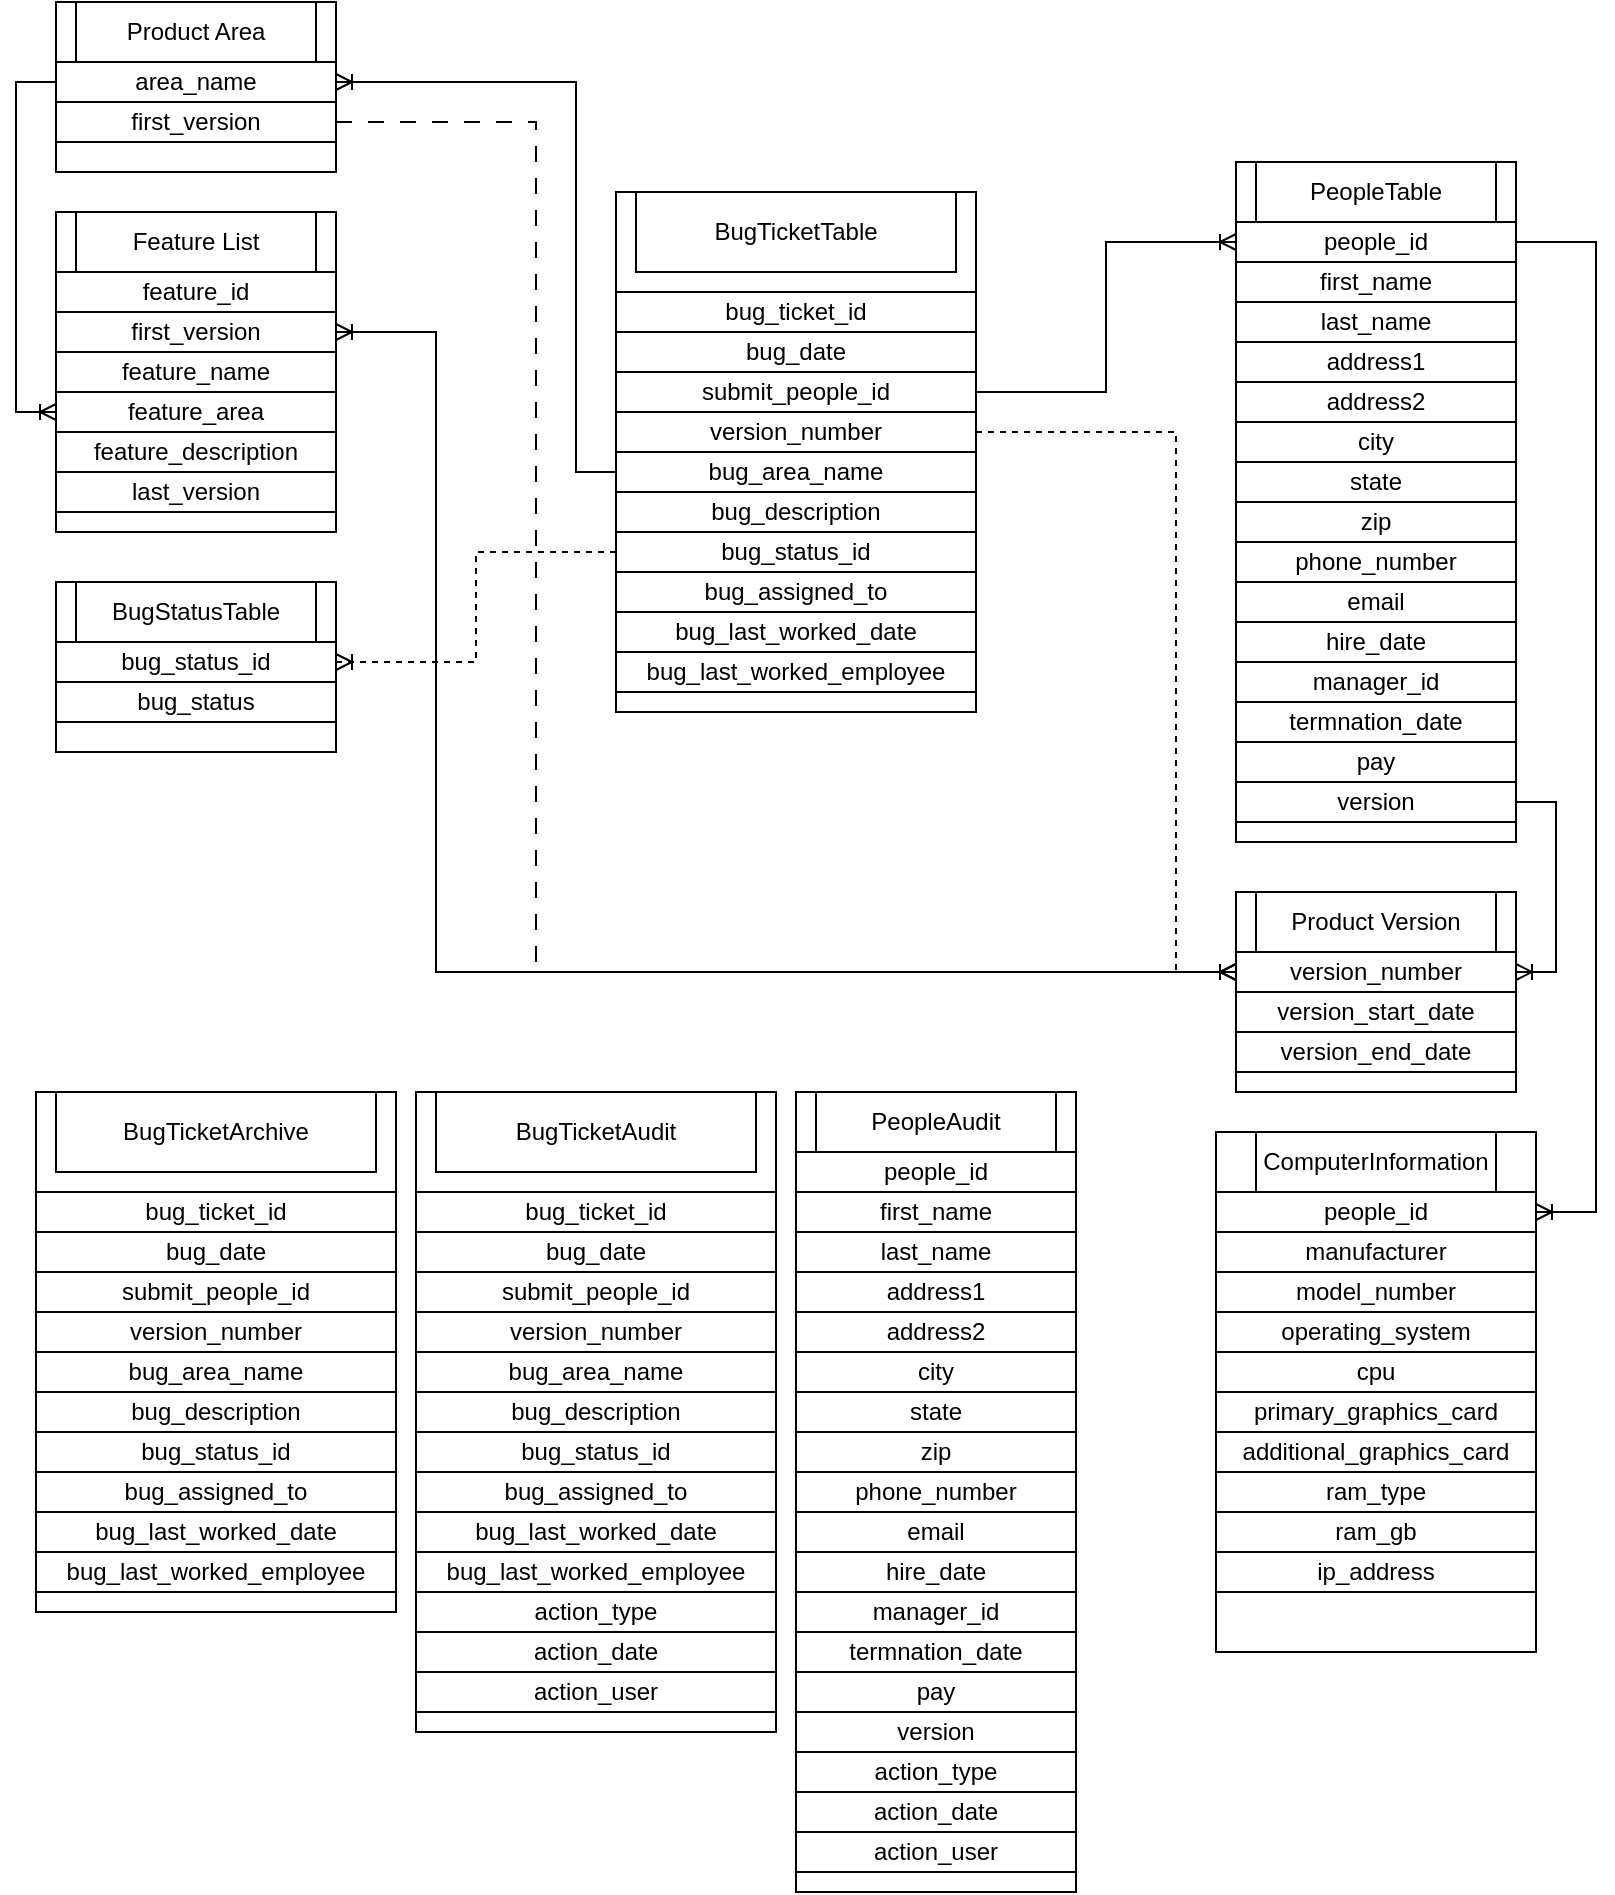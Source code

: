<mxfile version="21.2.1" type="device">
  <diagram id="R2lEEEUBdFMjLlhIrx00" name="Page-1">
    <mxGraphModel dx="1038" dy="622" grid="1" gridSize="10" guides="1" tooltips="1" connect="1" arrows="1" fold="1" page="1" pageScale="1" pageWidth="850" pageHeight="1100" math="0" shadow="0" extFonts="Permanent Marker^https://fonts.googleapis.com/css?family=Permanent+Marker">
      <root>
        <mxCell id="0" />
        <mxCell id="1" parent="0" />
        <mxCell id="vnxCuMvwRM67W45ZYCET-4" value="" style="rounded=0;whiteSpace=wrap;html=1;" parent="1" vertex="1">
          <mxGeometry x="320" y="120" width="180" height="260" as="geometry" />
        </mxCell>
        <mxCell id="vnxCuMvwRM67W45ZYCET-6" value="" style="rounded=0;whiteSpace=wrap;html=1;" parent="1" vertex="1">
          <mxGeometry x="330" y="120" width="160" height="40" as="geometry" />
        </mxCell>
        <mxCell id="vnxCuMvwRM67W45ZYCET-8" value="bug_ticket_id" style="text;html=1;strokeColor=default;fillColor=none;align=center;verticalAlign=middle;whiteSpace=wrap;rounded=0;" parent="1" vertex="1">
          <mxGeometry x="320" y="170" width="180" height="20" as="geometry" />
        </mxCell>
        <mxCell id="vnxCuMvwRM67W45ZYCET-9" value="bug_date" style="text;html=1;strokeColor=default;fillColor=none;align=center;verticalAlign=middle;whiteSpace=wrap;rounded=0;" parent="1" vertex="1">
          <mxGeometry x="320" y="190" width="180" height="20" as="geometry" />
        </mxCell>
        <mxCell id="vnxCuMvwRM67W45ZYCET-127" style="edgeStyle=orthogonalEdgeStyle;rounded=0;orthogonalLoop=1;jettySize=auto;html=1;exitX=1;exitY=0.5;exitDx=0;exitDy=0;entryX=0;entryY=0.5;entryDx=0;entryDy=0;endArrow=ERoneToMany;endFill=0;" parent="1" source="vnxCuMvwRM67W45ZYCET-10" target="vnxCuMvwRM67W45ZYCET-35" edge="1">
          <mxGeometry relative="1" as="geometry" />
        </mxCell>
        <mxCell id="vnxCuMvwRM67W45ZYCET-10" value="submit_people_id" style="text;html=1;strokeColor=default;fillColor=none;align=center;verticalAlign=middle;whiteSpace=wrap;rounded=0;" parent="1" vertex="1">
          <mxGeometry x="320" y="210" width="180" height="20" as="geometry" />
        </mxCell>
        <mxCell id="vnxCuMvwRM67W45ZYCET-11" value="version_number" style="text;html=1;strokeColor=default;fillColor=none;align=center;verticalAlign=middle;whiteSpace=wrap;rounded=0;" parent="1" vertex="1">
          <mxGeometry x="320" y="230" width="180" height="20" as="geometry" />
        </mxCell>
        <mxCell id="vnxCuMvwRM67W45ZYCET-12" value="bug_area_name" style="text;html=1;strokeColor=default;fillColor=none;align=center;verticalAlign=middle;whiteSpace=wrap;rounded=0;" parent="1" vertex="1">
          <mxGeometry x="320" y="250" width="180" height="20" as="geometry" />
        </mxCell>
        <mxCell id="vnxCuMvwRM67W45ZYCET-13" value="bug_description" style="text;html=1;strokeColor=default;fillColor=none;align=center;verticalAlign=middle;whiteSpace=wrap;rounded=0;" parent="1" vertex="1">
          <mxGeometry x="320" y="270" width="180" height="20" as="geometry" />
        </mxCell>
        <mxCell id="vnxCuMvwRM67W45ZYCET-14" value="BugTicketTable" style="text;html=1;strokeColor=none;fillColor=none;align=center;verticalAlign=middle;whiteSpace=wrap;rounded=0;" parent="1" vertex="1">
          <mxGeometry x="340" y="125" width="140" height="30" as="geometry" />
        </mxCell>
        <mxCell id="vnxCuMvwRM67W45ZYCET-15" value="" style="rounded=0;whiteSpace=wrap;html=1;" parent="1" vertex="1">
          <mxGeometry x="620" y="590" width="160" height="260" as="geometry" />
        </mxCell>
        <mxCell id="vnxCuMvwRM67W45ZYCET-16" value="" style="rounded=0;whiteSpace=wrap;html=1;" parent="1" vertex="1">
          <mxGeometry x="640" y="590" width="120" height="30" as="geometry" />
        </mxCell>
        <mxCell id="vnxCuMvwRM67W45ZYCET-17" value="people_id" style="text;html=1;strokeColor=default;fillColor=none;align=center;verticalAlign=middle;whiteSpace=wrap;rounded=0;" parent="1" vertex="1">
          <mxGeometry x="620" y="620" width="160" height="20" as="geometry" />
        </mxCell>
        <mxCell id="vnxCuMvwRM67W45ZYCET-18" value="manufacturer" style="text;html=1;strokeColor=default;fillColor=none;align=center;verticalAlign=middle;whiteSpace=wrap;rounded=0;" parent="1" vertex="1">
          <mxGeometry x="620" y="640" width="160" height="20" as="geometry" />
        </mxCell>
        <mxCell id="vnxCuMvwRM67W45ZYCET-19" value="model_number" style="text;html=1;strokeColor=default;fillColor=none;align=center;verticalAlign=middle;whiteSpace=wrap;rounded=0;" parent="1" vertex="1">
          <mxGeometry x="620" y="660" width="160" height="20" as="geometry" />
        </mxCell>
        <mxCell id="vnxCuMvwRM67W45ZYCET-20" value="cpu" style="text;html=1;strokeColor=default;fillColor=none;align=center;verticalAlign=middle;whiteSpace=wrap;rounded=0;" parent="1" vertex="1">
          <mxGeometry x="620" y="700" width="160" height="20" as="geometry" />
        </mxCell>
        <mxCell id="vnxCuMvwRM67W45ZYCET-21" value="primary_graphics_card" style="text;html=1;strokeColor=default;fillColor=none;align=center;verticalAlign=middle;whiteSpace=wrap;rounded=0;" parent="1" vertex="1">
          <mxGeometry x="620" y="720" width="160" height="20" as="geometry" />
        </mxCell>
        <mxCell id="vnxCuMvwRM67W45ZYCET-22" value="additional_graphics_card" style="text;html=1;strokeColor=default;fillColor=none;align=center;verticalAlign=middle;whiteSpace=wrap;rounded=0;" parent="1" vertex="1">
          <mxGeometry x="620" y="740" width="160" height="20" as="geometry" />
        </mxCell>
        <mxCell id="vnxCuMvwRM67W45ZYCET-23" value="ComputerInformation" style="text;html=1;strokeColor=none;fillColor=none;align=center;verticalAlign=middle;whiteSpace=wrap;rounded=0;" parent="1" vertex="1">
          <mxGeometry x="640" y="590" width="120" height="30" as="geometry" />
        </mxCell>
        <mxCell id="vnxCuMvwRM67W45ZYCET-24" value="" style="rounded=0;whiteSpace=wrap;html=1;" parent="1" vertex="1">
          <mxGeometry x="40" y="315" width="140" height="85" as="geometry" />
        </mxCell>
        <mxCell id="vnxCuMvwRM67W45ZYCET-25" value="" style="rounded=0;whiteSpace=wrap;html=1;" parent="1" vertex="1">
          <mxGeometry x="50" y="315" width="120" height="30" as="geometry" />
        </mxCell>
        <mxCell id="vnxCuMvwRM67W45ZYCET-131" style="edgeStyle=orthogonalEdgeStyle;rounded=0;orthogonalLoop=1;jettySize=auto;html=1;exitX=0;exitY=0.5;exitDx=0;exitDy=0;entryX=1;entryY=0.5;entryDx=0;entryDy=0;dashed=1;endArrow=ERoneToMany;endFill=0;" parent="1" source="vnxCuMvwRM67W45ZYCET-80" target="vnxCuMvwRM67W45ZYCET-26" edge="1">
          <mxGeometry relative="1" as="geometry">
            <Array as="points">
              <mxPoint x="250" y="300" />
              <mxPoint x="250" y="355" />
            </Array>
          </mxGeometry>
        </mxCell>
        <mxCell id="vnxCuMvwRM67W45ZYCET-26" value="bug_status_id" style="text;html=1;strokeColor=default;fillColor=none;align=center;verticalAlign=middle;whiteSpace=wrap;rounded=0;" parent="1" vertex="1">
          <mxGeometry x="40" y="345" width="140" height="20" as="geometry" />
        </mxCell>
        <mxCell id="vnxCuMvwRM67W45ZYCET-27" value="bug_status" style="text;html=1;strokeColor=default;fillColor=none;align=center;verticalAlign=middle;whiteSpace=wrap;rounded=0;" parent="1" vertex="1">
          <mxGeometry x="40" y="365" width="140" height="20" as="geometry" />
        </mxCell>
        <mxCell id="vnxCuMvwRM67W45ZYCET-32" value="BugStatusTable" style="text;html=1;strokeColor=none;fillColor=none;align=center;verticalAlign=middle;whiteSpace=wrap;rounded=0;" parent="1" vertex="1">
          <mxGeometry x="50" y="315" width="120" height="30" as="geometry" />
        </mxCell>
        <mxCell id="vnxCuMvwRM67W45ZYCET-33" value="" style="rounded=0;whiteSpace=wrap;html=1;" parent="1" vertex="1">
          <mxGeometry x="630" y="105" width="140" height="340" as="geometry" />
        </mxCell>
        <mxCell id="vnxCuMvwRM67W45ZYCET-34" value="" style="rounded=0;whiteSpace=wrap;html=1;" parent="1" vertex="1">
          <mxGeometry x="640" y="105" width="120" height="30" as="geometry" />
        </mxCell>
        <mxCell id="vnxCuMvwRM67W45ZYCET-139" style="edgeStyle=orthogonalEdgeStyle;rounded=0;orthogonalLoop=1;jettySize=auto;html=1;exitX=1;exitY=0.5;exitDx=0;exitDy=0;entryX=1;entryY=0.5;entryDx=0;entryDy=0;endArrow=ERoneToMany;endFill=0;" parent="1" source="vnxCuMvwRM67W45ZYCET-35" target="vnxCuMvwRM67W45ZYCET-17" edge="1">
          <mxGeometry relative="1" as="geometry">
            <Array as="points">
              <mxPoint x="810" y="145" />
              <mxPoint x="810" y="630" />
            </Array>
          </mxGeometry>
        </mxCell>
        <mxCell id="vnxCuMvwRM67W45ZYCET-35" value="people_id" style="text;html=1;strokeColor=default;fillColor=none;align=center;verticalAlign=middle;whiteSpace=wrap;rounded=0;" parent="1" vertex="1">
          <mxGeometry x="630" y="135" width="140" height="20" as="geometry" />
        </mxCell>
        <mxCell id="vnxCuMvwRM67W45ZYCET-36" value="first_name" style="text;html=1;strokeColor=default;fillColor=none;align=center;verticalAlign=middle;whiteSpace=wrap;rounded=0;" parent="1" vertex="1">
          <mxGeometry x="630" y="155" width="140" height="20" as="geometry" />
        </mxCell>
        <mxCell id="vnxCuMvwRM67W45ZYCET-37" value="last_name" style="text;html=1;strokeColor=default;fillColor=none;align=center;verticalAlign=middle;whiteSpace=wrap;rounded=0;" parent="1" vertex="1">
          <mxGeometry x="630" y="175" width="140" height="20" as="geometry" />
        </mxCell>
        <mxCell id="vnxCuMvwRM67W45ZYCET-38" value="address1" style="text;html=1;strokeColor=default;fillColor=none;align=center;verticalAlign=middle;whiteSpace=wrap;rounded=0;" parent="1" vertex="1">
          <mxGeometry x="630" y="195" width="140" height="20" as="geometry" />
        </mxCell>
        <mxCell id="vnxCuMvwRM67W45ZYCET-39" value="address2" style="text;html=1;strokeColor=default;fillColor=none;align=center;verticalAlign=middle;whiteSpace=wrap;rounded=0;" parent="1" vertex="1">
          <mxGeometry x="630" y="215" width="140" height="20" as="geometry" />
        </mxCell>
        <mxCell id="vnxCuMvwRM67W45ZYCET-40" value="city" style="text;html=1;strokeColor=default;fillColor=none;align=center;verticalAlign=middle;whiteSpace=wrap;rounded=0;" parent="1" vertex="1">
          <mxGeometry x="630" y="235" width="140" height="20" as="geometry" />
        </mxCell>
        <mxCell id="vnxCuMvwRM67W45ZYCET-41" value="PeopleTable" style="text;html=1;strokeColor=none;fillColor=none;align=center;verticalAlign=middle;whiteSpace=wrap;rounded=0;" parent="1" vertex="1">
          <mxGeometry x="640" y="105" width="120" height="30" as="geometry" />
        </mxCell>
        <mxCell id="vnxCuMvwRM67W45ZYCET-42" value="" style="rounded=0;whiteSpace=wrap;html=1;" parent="1" vertex="1">
          <mxGeometry x="630" y="470" width="140" height="100" as="geometry" />
        </mxCell>
        <mxCell id="vnxCuMvwRM67W45ZYCET-43" value="" style="rounded=0;whiteSpace=wrap;html=1;" parent="1" vertex="1">
          <mxGeometry x="640" y="470" width="120" height="30" as="geometry" />
        </mxCell>
        <mxCell id="vnxCuMvwRM67W45ZYCET-44" value="version_number" style="text;html=1;strokeColor=default;fillColor=none;align=center;verticalAlign=middle;whiteSpace=wrap;rounded=0;" parent="1" vertex="1">
          <mxGeometry x="630" y="500" width="140" height="20" as="geometry" />
        </mxCell>
        <mxCell id="vnxCuMvwRM67W45ZYCET-45" value="version_start_date" style="text;html=1;strokeColor=default;fillColor=none;align=center;verticalAlign=middle;whiteSpace=wrap;rounded=0;" parent="1" vertex="1">
          <mxGeometry x="630" y="520" width="140" height="20" as="geometry" />
        </mxCell>
        <mxCell id="vnxCuMvwRM67W45ZYCET-46" value="version_end_date" style="text;html=1;strokeColor=default;fillColor=none;align=center;verticalAlign=middle;whiteSpace=wrap;rounded=0;" parent="1" vertex="1">
          <mxGeometry x="630" y="540" width="140" height="20" as="geometry" />
        </mxCell>
        <mxCell id="vnxCuMvwRM67W45ZYCET-50" value="Product Version" style="text;html=1;strokeColor=none;fillColor=none;align=center;verticalAlign=middle;whiteSpace=wrap;rounded=0;" parent="1" vertex="1">
          <mxGeometry x="640" y="470" width="120" height="30" as="geometry" />
        </mxCell>
        <mxCell id="vnxCuMvwRM67W45ZYCET-51" value="" style="rounded=0;whiteSpace=wrap;html=1;" parent="1" vertex="1">
          <mxGeometry x="40" y="25" width="140" height="85" as="geometry" />
        </mxCell>
        <mxCell id="vnxCuMvwRM67W45ZYCET-52" value="" style="rounded=0;whiteSpace=wrap;html=1;" parent="1" vertex="1">
          <mxGeometry x="50" y="25" width="120" height="30" as="geometry" />
        </mxCell>
        <mxCell id="vnxCuMvwRM67W45ZYCET-130" style="edgeStyle=orthogonalEdgeStyle;rounded=0;orthogonalLoop=1;jettySize=auto;html=1;exitX=0;exitY=0.5;exitDx=0;exitDy=0;entryX=1;entryY=0.5;entryDx=0;entryDy=0;endArrow=ERoneToMany;endFill=0;" parent="1" source="vnxCuMvwRM67W45ZYCET-12" target="vnxCuMvwRM67W45ZYCET-53" edge="1">
          <mxGeometry relative="1" as="geometry">
            <Array as="points">
              <mxPoint x="300" y="260" />
              <mxPoint x="300" y="65" />
            </Array>
          </mxGeometry>
        </mxCell>
        <mxCell id="vnxCuMvwRM67W45ZYCET-53" value="area_name" style="text;html=1;strokeColor=default;fillColor=none;align=center;verticalAlign=middle;whiteSpace=wrap;rounded=0;" parent="1" vertex="1">
          <mxGeometry x="40" y="55" width="140" height="20" as="geometry" />
        </mxCell>
        <mxCell id="vnxCuMvwRM67W45ZYCET-138" style="edgeStyle=orthogonalEdgeStyle;rounded=0;orthogonalLoop=1;jettySize=auto;html=1;exitX=1;exitY=0.5;exitDx=0;exitDy=0;dashed=1;dashPattern=8 8;endArrow=ERoneToMany;endFill=0;" parent="1" source="vnxCuMvwRM67W45ZYCET-54" edge="1">
          <mxGeometry relative="1" as="geometry">
            <mxPoint x="630" y="510" as="targetPoint" />
            <Array as="points">
              <mxPoint x="280" y="85" />
              <mxPoint x="280" y="510" />
              <mxPoint x="630" y="510" />
            </Array>
          </mxGeometry>
        </mxCell>
        <mxCell id="vnxCuMvwRM67W45ZYCET-54" value="first_version" style="text;html=1;strokeColor=default;fillColor=none;align=center;verticalAlign=middle;whiteSpace=wrap;rounded=0;" parent="1" vertex="1">
          <mxGeometry x="40" y="75" width="140" height="20" as="geometry" />
        </mxCell>
        <mxCell id="vnxCuMvwRM67W45ZYCET-59" value="Product Area" style="text;html=1;strokeColor=none;fillColor=none;align=center;verticalAlign=middle;whiteSpace=wrap;rounded=0;" parent="1" vertex="1">
          <mxGeometry x="50" y="25" width="120" height="30" as="geometry" />
        </mxCell>
        <mxCell id="vnxCuMvwRM67W45ZYCET-69" value="" style="rounded=0;whiteSpace=wrap;html=1;" parent="1" vertex="1">
          <mxGeometry x="40" y="130" width="140" height="160" as="geometry" />
        </mxCell>
        <mxCell id="vnxCuMvwRM67W45ZYCET-70" value="" style="rounded=0;whiteSpace=wrap;html=1;" parent="1" vertex="1">
          <mxGeometry x="50" y="130" width="120" height="30" as="geometry" />
        </mxCell>
        <mxCell id="vnxCuMvwRM67W45ZYCET-71" value="feature_id" style="text;html=1;strokeColor=default;fillColor=none;align=center;verticalAlign=middle;whiteSpace=wrap;rounded=0;" parent="1" vertex="1">
          <mxGeometry x="40" y="160" width="140" height="20" as="geometry" />
        </mxCell>
        <mxCell id="vnxCuMvwRM67W45ZYCET-136" style="edgeStyle=orthogonalEdgeStyle;rounded=0;orthogonalLoop=1;jettySize=auto;html=1;exitX=0;exitY=0.5;exitDx=0;exitDy=0;entryX=1;entryY=0.5;entryDx=0;entryDy=0;endArrow=ERoneToMany;endFill=0;" parent="1" source="vnxCuMvwRM67W45ZYCET-44" target="vnxCuMvwRM67W45ZYCET-72" edge="1">
          <mxGeometry relative="1" as="geometry">
            <Array as="points">
              <mxPoint x="230" y="510" />
              <mxPoint x="230" y="190" />
            </Array>
          </mxGeometry>
        </mxCell>
        <mxCell id="vnxCuMvwRM67W45ZYCET-72" value="first_version" style="text;html=1;strokeColor=default;fillColor=none;align=center;verticalAlign=middle;whiteSpace=wrap;rounded=0;" parent="1" vertex="1">
          <mxGeometry x="40" y="180" width="140" height="20" as="geometry" />
        </mxCell>
        <mxCell id="vnxCuMvwRM67W45ZYCET-73" value="feature_name" style="text;html=1;strokeColor=default;fillColor=none;align=center;verticalAlign=middle;whiteSpace=wrap;rounded=0;" parent="1" vertex="1">
          <mxGeometry x="40" y="200" width="140" height="20" as="geometry" />
        </mxCell>
        <mxCell id="vnxCuMvwRM67W45ZYCET-135" style="edgeStyle=orthogonalEdgeStyle;rounded=0;orthogonalLoop=1;jettySize=auto;html=1;exitX=0;exitY=0.5;exitDx=0;exitDy=0;entryX=0;entryY=0.5;entryDx=0;entryDy=0;endArrow=ERoneToMany;endFill=0;" parent="1" source="vnxCuMvwRM67W45ZYCET-53" target="vnxCuMvwRM67W45ZYCET-74" edge="1">
          <mxGeometry relative="1" as="geometry" />
        </mxCell>
        <mxCell id="vnxCuMvwRM67W45ZYCET-74" value="feature_area" style="text;html=1;strokeColor=default;fillColor=none;align=center;verticalAlign=middle;whiteSpace=wrap;rounded=0;" parent="1" vertex="1">
          <mxGeometry x="40" y="220" width="140" height="20" as="geometry" />
        </mxCell>
        <mxCell id="vnxCuMvwRM67W45ZYCET-75" value="feature_description" style="text;html=1;strokeColor=default;fillColor=none;align=center;verticalAlign=middle;whiteSpace=wrap;rounded=0;" parent="1" vertex="1">
          <mxGeometry x="40" y="240" width="140" height="20" as="geometry" />
        </mxCell>
        <mxCell id="vnxCuMvwRM67W45ZYCET-76" value="last_version" style="text;html=1;strokeColor=default;fillColor=none;align=center;verticalAlign=middle;whiteSpace=wrap;rounded=0;" parent="1" vertex="1">
          <mxGeometry x="40" y="260" width="140" height="20" as="geometry" />
        </mxCell>
        <mxCell id="vnxCuMvwRM67W45ZYCET-77" value="Feature List" style="text;html=1;strokeColor=none;fillColor=none;align=center;verticalAlign=middle;whiteSpace=wrap;rounded=0;" parent="1" vertex="1">
          <mxGeometry x="50" y="130" width="120" height="30" as="geometry" />
        </mxCell>
        <mxCell id="vnxCuMvwRM67W45ZYCET-78" value="bug_last_worked_date" style="text;html=1;strokeColor=default;fillColor=none;align=center;verticalAlign=middle;whiteSpace=wrap;rounded=0;" parent="1" vertex="1">
          <mxGeometry x="320" y="330" width="180" height="20" as="geometry" />
        </mxCell>
        <mxCell id="vnxCuMvwRM67W45ZYCET-79" value="bug_assigned_to" style="text;html=1;strokeColor=default;fillColor=none;align=center;verticalAlign=middle;whiteSpace=wrap;rounded=0;" parent="1" vertex="1">
          <mxGeometry x="320" y="310" width="180" height="20" as="geometry" />
        </mxCell>
        <mxCell id="vnxCuMvwRM67W45ZYCET-80" value="bug_status_id" style="text;html=1;strokeColor=default;fillColor=none;align=center;verticalAlign=middle;whiteSpace=wrap;rounded=0;" parent="1" vertex="1">
          <mxGeometry x="320" y="290" width="180" height="20" as="geometry" />
        </mxCell>
        <mxCell id="vnxCuMvwRM67W45ZYCET-81" value="bug_last_worked_employee" style="text;html=1;strokeColor=default;fillColor=none;align=center;verticalAlign=middle;whiteSpace=wrap;rounded=0;" parent="1" vertex="1">
          <mxGeometry x="320" y="350" width="180" height="20" as="geometry" />
        </mxCell>
        <mxCell id="vnxCuMvwRM67W45ZYCET-85" value="state" style="text;html=1;strokeColor=default;fillColor=none;align=center;verticalAlign=middle;whiteSpace=wrap;rounded=0;" parent="1" vertex="1">
          <mxGeometry x="630" y="255" width="140" height="20" as="geometry" />
        </mxCell>
        <mxCell id="vnxCuMvwRM67W45ZYCET-86" value="zip" style="text;html=1;strokeColor=default;fillColor=none;align=center;verticalAlign=middle;whiteSpace=wrap;rounded=0;" parent="1" vertex="1">
          <mxGeometry x="630" y="275" width="140" height="20" as="geometry" />
        </mxCell>
        <mxCell id="vnxCuMvwRM67W45ZYCET-87" value="phone_number" style="text;html=1;strokeColor=default;fillColor=none;align=center;verticalAlign=middle;whiteSpace=wrap;rounded=0;" parent="1" vertex="1">
          <mxGeometry x="630" y="295" width="140" height="20" as="geometry" />
        </mxCell>
        <mxCell id="vnxCuMvwRM67W45ZYCET-88" value="email" style="text;html=1;strokeColor=default;fillColor=none;align=center;verticalAlign=middle;whiteSpace=wrap;rounded=0;" parent="1" vertex="1">
          <mxGeometry x="630" y="315" width="140" height="20" as="geometry" />
        </mxCell>
        <mxCell id="vnxCuMvwRM67W45ZYCET-89" value="hire_date" style="text;html=1;strokeColor=default;fillColor=none;align=center;verticalAlign=middle;whiteSpace=wrap;rounded=0;" parent="1" vertex="1">
          <mxGeometry x="630" y="335" width="140" height="20" as="geometry" />
        </mxCell>
        <mxCell id="vnxCuMvwRM67W45ZYCET-90" value="manager_id" style="text;html=1;strokeColor=default;fillColor=none;align=center;verticalAlign=middle;whiteSpace=wrap;rounded=0;" parent="1" vertex="1">
          <mxGeometry x="630" y="355" width="140" height="20" as="geometry" />
        </mxCell>
        <mxCell id="vnxCuMvwRM67W45ZYCET-91" value="termnation_date" style="text;html=1;strokeColor=default;fillColor=none;align=center;verticalAlign=middle;whiteSpace=wrap;rounded=0;" parent="1" vertex="1">
          <mxGeometry x="630" y="375" width="140" height="20" as="geometry" />
        </mxCell>
        <mxCell id="vnxCuMvwRM67W45ZYCET-92" value="pay" style="text;html=1;strokeColor=default;fillColor=none;align=center;verticalAlign=middle;whiteSpace=wrap;rounded=0;" parent="1" vertex="1">
          <mxGeometry x="630" y="395" width="140" height="20" as="geometry" />
        </mxCell>
        <mxCell id="vnxCuMvwRM67W45ZYCET-128" style="edgeStyle=orthogonalEdgeStyle;rounded=0;orthogonalLoop=1;jettySize=auto;html=1;exitX=1;exitY=0.5;exitDx=0;exitDy=0;entryX=1;entryY=0.5;entryDx=0;entryDy=0;endArrow=ERoneToMany;endFill=0;" parent="1" source="vnxCuMvwRM67W45ZYCET-93" target="vnxCuMvwRM67W45ZYCET-44" edge="1">
          <mxGeometry relative="1" as="geometry" />
        </mxCell>
        <mxCell id="vnxCuMvwRM67W45ZYCET-93" value="version" style="text;html=1;strokeColor=default;fillColor=none;align=center;verticalAlign=middle;whiteSpace=wrap;rounded=0;" parent="1" vertex="1">
          <mxGeometry x="630" y="415" width="140" height="20" as="geometry" />
        </mxCell>
        <mxCell id="vnxCuMvwRM67W45ZYCET-95" value="ram_type" style="text;html=1;strokeColor=default;fillColor=none;align=center;verticalAlign=middle;whiteSpace=wrap;rounded=0;" parent="1" vertex="1">
          <mxGeometry x="620" y="760" width="160" height="20" as="geometry" />
        </mxCell>
        <mxCell id="vnxCuMvwRM67W45ZYCET-96" value="ram_gb" style="text;html=1;strokeColor=default;fillColor=none;align=center;verticalAlign=middle;whiteSpace=wrap;rounded=0;" parent="1" vertex="1">
          <mxGeometry x="620" y="780" width="160" height="20" as="geometry" />
        </mxCell>
        <mxCell id="vnxCuMvwRM67W45ZYCET-97" value="ip_address" style="text;html=1;strokeColor=default;fillColor=none;align=center;verticalAlign=middle;whiteSpace=wrap;rounded=0;" parent="1" vertex="1">
          <mxGeometry x="620" y="800" width="160" height="20" as="geometry" />
        </mxCell>
        <mxCell id="vnxCuMvwRM67W45ZYCET-112" value="" style="rounded=0;whiteSpace=wrap;html=1;" parent="1" vertex="1">
          <mxGeometry x="30" y="570" width="180" height="260" as="geometry" />
        </mxCell>
        <mxCell id="vnxCuMvwRM67W45ZYCET-113" value="" style="rounded=0;whiteSpace=wrap;html=1;" parent="1" vertex="1">
          <mxGeometry x="40" y="570" width="160" height="40" as="geometry" />
        </mxCell>
        <mxCell id="vnxCuMvwRM67W45ZYCET-114" value="bug_ticket_id" style="text;html=1;strokeColor=default;fillColor=none;align=center;verticalAlign=middle;whiteSpace=wrap;rounded=0;" parent="1" vertex="1">
          <mxGeometry x="30" y="620" width="180" height="20" as="geometry" />
        </mxCell>
        <mxCell id="vnxCuMvwRM67W45ZYCET-115" value="bug_date" style="text;html=1;strokeColor=default;fillColor=none;align=center;verticalAlign=middle;whiteSpace=wrap;rounded=0;" parent="1" vertex="1">
          <mxGeometry x="30" y="640" width="180" height="20" as="geometry" />
        </mxCell>
        <mxCell id="vnxCuMvwRM67W45ZYCET-116" value="submit_people_id" style="text;html=1;strokeColor=default;fillColor=none;align=center;verticalAlign=middle;whiteSpace=wrap;rounded=0;" parent="1" vertex="1">
          <mxGeometry x="30" y="660" width="180" height="20" as="geometry" />
        </mxCell>
        <mxCell id="vnxCuMvwRM67W45ZYCET-117" value="version_number" style="text;html=1;strokeColor=default;fillColor=none;align=center;verticalAlign=middle;whiteSpace=wrap;rounded=0;" parent="1" vertex="1">
          <mxGeometry x="30" y="680" width="180" height="20" as="geometry" />
        </mxCell>
        <mxCell id="vnxCuMvwRM67W45ZYCET-118" value="bug_area_name" style="text;html=1;strokeColor=default;fillColor=none;align=center;verticalAlign=middle;whiteSpace=wrap;rounded=0;" parent="1" vertex="1">
          <mxGeometry x="30" y="700" width="180" height="20" as="geometry" />
        </mxCell>
        <mxCell id="vnxCuMvwRM67W45ZYCET-119" value="bug_description" style="text;html=1;strokeColor=default;fillColor=none;align=center;verticalAlign=middle;whiteSpace=wrap;rounded=0;" parent="1" vertex="1">
          <mxGeometry x="30" y="720" width="180" height="20" as="geometry" />
        </mxCell>
        <mxCell id="vnxCuMvwRM67W45ZYCET-120" value="BugTicketArchive" style="text;html=1;strokeColor=none;fillColor=none;align=center;verticalAlign=middle;whiteSpace=wrap;rounded=0;" parent="1" vertex="1">
          <mxGeometry x="50" y="575" width="140" height="30" as="geometry" />
        </mxCell>
        <mxCell id="vnxCuMvwRM67W45ZYCET-121" value="bug_last_worked_date" style="text;html=1;strokeColor=default;fillColor=none;align=center;verticalAlign=middle;whiteSpace=wrap;rounded=0;" parent="1" vertex="1">
          <mxGeometry x="30" y="780" width="180" height="20" as="geometry" />
        </mxCell>
        <mxCell id="vnxCuMvwRM67W45ZYCET-122" value="bug_assigned_to" style="text;html=1;strokeColor=default;fillColor=none;align=center;verticalAlign=middle;whiteSpace=wrap;rounded=0;" parent="1" vertex="1">
          <mxGeometry x="30" y="760" width="180" height="20" as="geometry" />
        </mxCell>
        <mxCell id="vnxCuMvwRM67W45ZYCET-123" value="bug_status_id" style="text;html=1;strokeColor=default;fillColor=none;align=center;verticalAlign=middle;whiteSpace=wrap;rounded=0;" parent="1" vertex="1">
          <mxGeometry x="30" y="740" width="180" height="20" as="geometry" />
        </mxCell>
        <mxCell id="vnxCuMvwRM67W45ZYCET-124" value="bug_last_worked_employee" style="text;html=1;strokeColor=default;fillColor=none;align=center;verticalAlign=middle;whiteSpace=wrap;rounded=0;" parent="1" vertex="1">
          <mxGeometry x="30" y="800" width="180" height="20" as="geometry" />
        </mxCell>
        <mxCell id="vnxCuMvwRM67W45ZYCET-132" style="edgeStyle=orthogonalEdgeStyle;rounded=0;orthogonalLoop=1;jettySize=auto;html=1;exitX=1;exitY=0.5;exitDx=0;exitDy=0;entryX=0;entryY=0.5;entryDx=0;entryDy=0;dashed=1;endArrow=ERoneToMany;endFill=0;" parent="1" source="vnxCuMvwRM67W45ZYCET-11" target="vnxCuMvwRM67W45ZYCET-44" edge="1">
          <mxGeometry relative="1" as="geometry">
            <Array as="points">
              <mxPoint x="600" y="240" />
              <mxPoint x="600" y="510" />
            </Array>
          </mxGeometry>
        </mxCell>
        <mxCell id="ZWpQNsOtJIIs9eqi_sKM-1" value="operating_system" style="text;html=1;strokeColor=default;fillColor=none;align=center;verticalAlign=middle;whiteSpace=wrap;rounded=0;" parent="1" vertex="1">
          <mxGeometry x="620" y="680" width="160" height="20" as="geometry" />
        </mxCell>
        <mxCell id="unGdx2NInlWbnndOkcG5-1" value="" style="rounded=0;whiteSpace=wrap;html=1;" parent="1" vertex="1">
          <mxGeometry x="220" y="570" width="180" height="320" as="geometry" />
        </mxCell>
        <mxCell id="unGdx2NInlWbnndOkcG5-2" value="" style="rounded=0;whiteSpace=wrap;html=1;" parent="1" vertex="1">
          <mxGeometry x="230" y="570" width="160" height="40" as="geometry" />
        </mxCell>
        <mxCell id="unGdx2NInlWbnndOkcG5-3" value="bug_ticket_id" style="text;html=1;strokeColor=default;fillColor=none;align=center;verticalAlign=middle;whiteSpace=wrap;rounded=0;" parent="1" vertex="1">
          <mxGeometry x="220" y="620" width="180" height="20" as="geometry" />
        </mxCell>
        <mxCell id="unGdx2NInlWbnndOkcG5-4" value="bug_date" style="text;html=1;strokeColor=default;fillColor=none;align=center;verticalAlign=middle;whiteSpace=wrap;rounded=0;" parent="1" vertex="1">
          <mxGeometry x="220" y="640" width="180" height="20" as="geometry" />
        </mxCell>
        <mxCell id="unGdx2NInlWbnndOkcG5-5" value="submit_people_id" style="text;html=1;strokeColor=default;fillColor=none;align=center;verticalAlign=middle;whiteSpace=wrap;rounded=0;" parent="1" vertex="1">
          <mxGeometry x="220" y="660" width="180" height="20" as="geometry" />
        </mxCell>
        <mxCell id="unGdx2NInlWbnndOkcG5-6" value="version_number" style="text;html=1;strokeColor=default;fillColor=none;align=center;verticalAlign=middle;whiteSpace=wrap;rounded=0;" parent="1" vertex="1">
          <mxGeometry x="220" y="680" width="180" height="20" as="geometry" />
        </mxCell>
        <mxCell id="unGdx2NInlWbnndOkcG5-7" value="bug_area_name" style="text;html=1;strokeColor=default;fillColor=none;align=center;verticalAlign=middle;whiteSpace=wrap;rounded=0;" parent="1" vertex="1">
          <mxGeometry x="220" y="700" width="180" height="20" as="geometry" />
        </mxCell>
        <mxCell id="unGdx2NInlWbnndOkcG5-8" value="bug_description" style="text;html=1;strokeColor=default;fillColor=none;align=center;verticalAlign=middle;whiteSpace=wrap;rounded=0;" parent="1" vertex="1">
          <mxGeometry x="220" y="720" width="180" height="20" as="geometry" />
        </mxCell>
        <mxCell id="unGdx2NInlWbnndOkcG5-9" value="BugTicketAudit" style="text;html=1;strokeColor=none;fillColor=none;align=center;verticalAlign=middle;whiteSpace=wrap;rounded=0;" parent="1" vertex="1">
          <mxGeometry x="240" y="575" width="140" height="30" as="geometry" />
        </mxCell>
        <mxCell id="unGdx2NInlWbnndOkcG5-10" value="bug_last_worked_date" style="text;html=1;strokeColor=default;fillColor=none;align=center;verticalAlign=middle;whiteSpace=wrap;rounded=0;" parent="1" vertex="1">
          <mxGeometry x="220" y="780" width="180" height="20" as="geometry" />
        </mxCell>
        <mxCell id="unGdx2NInlWbnndOkcG5-11" value="bug_assigned_to" style="text;html=1;strokeColor=default;fillColor=none;align=center;verticalAlign=middle;whiteSpace=wrap;rounded=0;" parent="1" vertex="1">
          <mxGeometry x="220" y="760" width="180" height="20" as="geometry" />
        </mxCell>
        <mxCell id="unGdx2NInlWbnndOkcG5-12" value="bug_status_id" style="text;html=1;strokeColor=default;fillColor=none;align=center;verticalAlign=middle;whiteSpace=wrap;rounded=0;" parent="1" vertex="1">
          <mxGeometry x="220" y="740" width="180" height="20" as="geometry" />
        </mxCell>
        <mxCell id="unGdx2NInlWbnndOkcG5-13" value="bug_last_worked_employee" style="text;html=1;strokeColor=default;fillColor=none;align=center;verticalAlign=middle;whiteSpace=wrap;rounded=0;" parent="1" vertex="1">
          <mxGeometry x="220" y="800" width="180" height="20" as="geometry" />
        </mxCell>
        <mxCell id="unGdx2NInlWbnndOkcG5-27" value="action_date" style="text;html=1;strokeColor=default;fillColor=none;align=center;verticalAlign=middle;whiteSpace=wrap;rounded=0;" parent="1" vertex="1">
          <mxGeometry x="220" y="840" width="180" height="20" as="geometry" />
        </mxCell>
        <mxCell id="unGdx2NInlWbnndOkcG5-28" value="action_type" style="text;html=1;strokeColor=default;fillColor=none;align=center;verticalAlign=middle;whiteSpace=wrap;rounded=0;" parent="1" vertex="1">
          <mxGeometry x="220" y="820" width="180" height="20" as="geometry" />
        </mxCell>
        <mxCell id="unGdx2NInlWbnndOkcG5-29" value="action_user" style="text;html=1;strokeColor=default;fillColor=none;align=center;verticalAlign=middle;whiteSpace=wrap;rounded=0;" parent="1" vertex="1">
          <mxGeometry x="220" y="860" width="180" height="20" as="geometry" />
        </mxCell>
        <mxCell id="unGdx2NInlWbnndOkcG5-30" value="" style="rounded=0;whiteSpace=wrap;html=1;" parent="1" vertex="1">
          <mxGeometry x="410" y="570" width="140" height="400" as="geometry" />
        </mxCell>
        <mxCell id="unGdx2NInlWbnndOkcG5-31" value="" style="rounded=0;whiteSpace=wrap;html=1;" parent="1" vertex="1">
          <mxGeometry x="420" y="570" width="120" height="30" as="geometry" />
        </mxCell>
        <mxCell id="unGdx2NInlWbnndOkcG5-32" value="people_id" style="text;html=1;strokeColor=default;fillColor=none;align=center;verticalAlign=middle;whiteSpace=wrap;rounded=0;" parent="1" vertex="1">
          <mxGeometry x="410" y="600" width="140" height="20" as="geometry" />
        </mxCell>
        <mxCell id="unGdx2NInlWbnndOkcG5-33" value="first_name" style="text;html=1;strokeColor=default;fillColor=none;align=center;verticalAlign=middle;whiteSpace=wrap;rounded=0;" parent="1" vertex="1">
          <mxGeometry x="410" y="620" width="140" height="20" as="geometry" />
        </mxCell>
        <mxCell id="unGdx2NInlWbnndOkcG5-34" value="last_name" style="text;html=1;strokeColor=default;fillColor=none;align=center;verticalAlign=middle;whiteSpace=wrap;rounded=0;" parent="1" vertex="1">
          <mxGeometry x="410" y="640" width="140" height="20" as="geometry" />
        </mxCell>
        <mxCell id="unGdx2NInlWbnndOkcG5-35" value="address1" style="text;html=1;strokeColor=default;fillColor=none;align=center;verticalAlign=middle;whiteSpace=wrap;rounded=0;" parent="1" vertex="1">
          <mxGeometry x="410" y="660" width="140" height="20" as="geometry" />
        </mxCell>
        <mxCell id="unGdx2NInlWbnndOkcG5-36" value="address2" style="text;html=1;strokeColor=default;fillColor=none;align=center;verticalAlign=middle;whiteSpace=wrap;rounded=0;" parent="1" vertex="1">
          <mxGeometry x="410" y="680" width="140" height="20" as="geometry" />
        </mxCell>
        <mxCell id="unGdx2NInlWbnndOkcG5-37" value="city" style="text;html=1;strokeColor=default;fillColor=none;align=center;verticalAlign=middle;whiteSpace=wrap;rounded=0;" parent="1" vertex="1">
          <mxGeometry x="410" y="700" width="140" height="20" as="geometry" />
        </mxCell>
        <mxCell id="unGdx2NInlWbnndOkcG5-38" value="PeopleAudit" style="text;html=1;strokeColor=none;fillColor=none;align=center;verticalAlign=middle;whiteSpace=wrap;rounded=0;" parent="1" vertex="1">
          <mxGeometry x="420" y="570" width="120" height="30" as="geometry" />
        </mxCell>
        <mxCell id="unGdx2NInlWbnndOkcG5-39" value="state" style="text;html=1;strokeColor=default;fillColor=none;align=center;verticalAlign=middle;whiteSpace=wrap;rounded=0;" parent="1" vertex="1">
          <mxGeometry x="410" y="720" width="140" height="20" as="geometry" />
        </mxCell>
        <mxCell id="unGdx2NInlWbnndOkcG5-40" value="zip" style="text;html=1;strokeColor=default;fillColor=none;align=center;verticalAlign=middle;whiteSpace=wrap;rounded=0;" parent="1" vertex="1">
          <mxGeometry x="410" y="740" width="140" height="20" as="geometry" />
        </mxCell>
        <mxCell id="unGdx2NInlWbnndOkcG5-41" value="phone_number" style="text;html=1;strokeColor=default;fillColor=none;align=center;verticalAlign=middle;whiteSpace=wrap;rounded=0;" parent="1" vertex="1">
          <mxGeometry x="410" y="760" width="140" height="20" as="geometry" />
        </mxCell>
        <mxCell id="unGdx2NInlWbnndOkcG5-42" value="email" style="text;html=1;strokeColor=default;fillColor=none;align=center;verticalAlign=middle;whiteSpace=wrap;rounded=0;" parent="1" vertex="1">
          <mxGeometry x="410" y="780" width="140" height="20" as="geometry" />
        </mxCell>
        <mxCell id="unGdx2NInlWbnndOkcG5-43" value="hire_date" style="text;html=1;strokeColor=default;fillColor=none;align=center;verticalAlign=middle;whiteSpace=wrap;rounded=0;" parent="1" vertex="1">
          <mxGeometry x="410" y="800" width="140" height="20" as="geometry" />
        </mxCell>
        <mxCell id="unGdx2NInlWbnndOkcG5-44" value="manager_id" style="text;html=1;strokeColor=default;fillColor=none;align=center;verticalAlign=middle;whiteSpace=wrap;rounded=0;" parent="1" vertex="1">
          <mxGeometry x="410" y="820" width="140" height="20" as="geometry" />
        </mxCell>
        <mxCell id="unGdx2NInlWbnndOkcG5-45" value="termnation_date" style="text;html=1;strokeColor=default;fillColor=none;align=center;verticalAlign=middle;whiteSpace=wrap;rounded=0;" parent="1" vertex="1">
          <mxGeometry x="410" y="840" width="140" height="20" as="geometry" />
        </mxCell>
        <mxCell id="unGdx2NInlWbnndOkcG5-46" value="pay" style="text;html=1;strokeColor=default;fillColor=none;align=center;verticalAlign=middle;whiteSpace=wrap;rounded=0;" parent="1" vertex="1">
          <mxGeometry x="410" y="860" width="140" height="20" as="geometry" />
        </mxCell>
        <mxCell id="unGdx2NInlWbnndOkcG5-47" value="version" style="text;html=1;strokeColor=default;fillColor=none;align=center;verticalAlign=middle;whiteSpace=wrap;rounded=0;" parent="1" vertex="1">
          <mxGeometry x="410" y="880" width="140" height="20" as="geometry" />
        </mxCell>
        <mxCell id="unGdx2NInlWbnndOkcG5-48" value="action_date" style="text;html=1;strokeColor=default;fillColor=none;align=center;verticalAlign=middle;whiteSpace=wrap;rounded=0;" parent="1" vertex="1">
          <mxGeometry x="410" y="920" width="140" height="20" as="geometry" />
        </mxCell>
        <mxCell id="unGdx2NInlWbnndOkcG5-49" value="action_type" style="text;html=1;strokeColor=default;fillColor=none;align=center;verticalAlign=middle;whiteSpace=wrap;rounded=0;" parent="1" vertex="1">
          <mxGeometry x="410" y="900" width="140" height="20" as="geometry" />
        </mxCell>
        <mxCell id="unGdx2NInlWbnndOkcG5-50" value="action_user" style="text;html=1;strokeColor=default;fillColor=none;align=center;verticalAlign=middle;whiteSpace=wrap;rounded=0;" parent="1" vertex="1">
          <mxGeometry x="410" y="940" width="140" height="20" as="geometry" />
        </mxCell>
      </root>
    </mxGraphModel>
  </diagram>
</mxfile>
